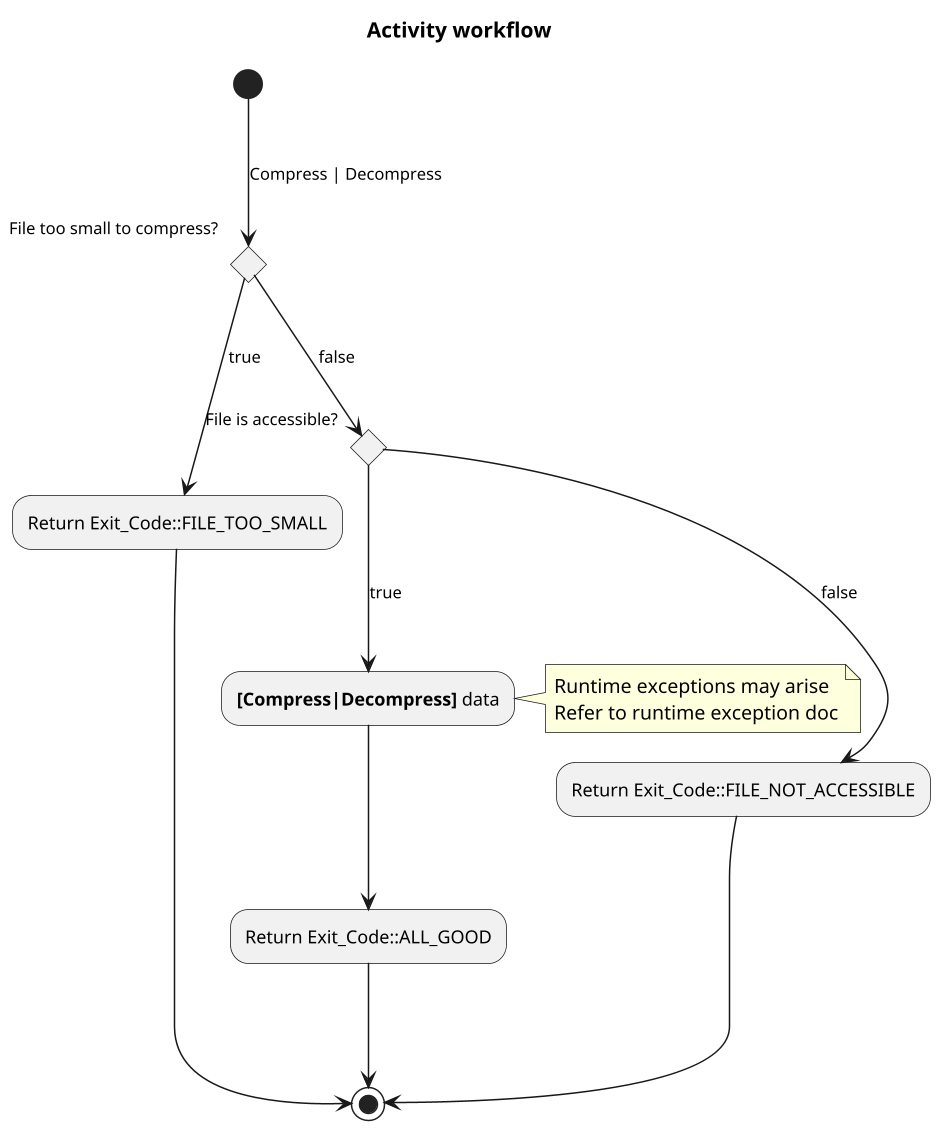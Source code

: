 @startuml activity_workflow

scale 1.5
title Activity workflow

(*) ---> [Compress | Decompress] if "File too small to compress?" then
    ---> [true] "Return Exit_Code::FILE_TOO_SMALL"
    ---> (*)
    else
    ---> [false] if "File is accessible?" then
    ---> [false] "Return Exit_Code::FILE_NOT_ACCESSIBLE"
    ---> (*)
    else
    ---> [true] "**[Compress|Decompress]** data"
    note right
      Runtime exceptions may arise
      Refer to runtime exception doc
    end note
    ---> "Return Exit_Code::ALL_GOOD"
    ---> (*)

@enduml
